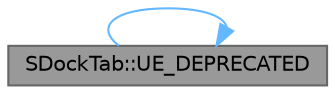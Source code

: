 digraph "SDockTab::UE_DEPRECATED"
{
 // INTERACTIVE_SVG=YES
 // LATEX_PDF_SIZE
  bgcolor="transparent";
  edge [fontname=Helvetica,fontsize=10,labelfontname=Helvetica,labelfontsize=10];
  node [fontname=Helvetica,fontsize=10,shape=box,height=0.2,width=0.4];
  rankdir="RL";
  Node1 [id="Node000001",label="SDockTab::UE_DEPRECATED",height=0.2,width=0.4,color="gray40", fillcolor="grey60", style="filled", fontcolor="black",tooltip="Get the tab manager currently managing this tab."];
  Node1 -> Node1 [id="edge1_Node000001_Node000001",dir="back",color="steelblue1",style="solid",tooltip=" "];
}
